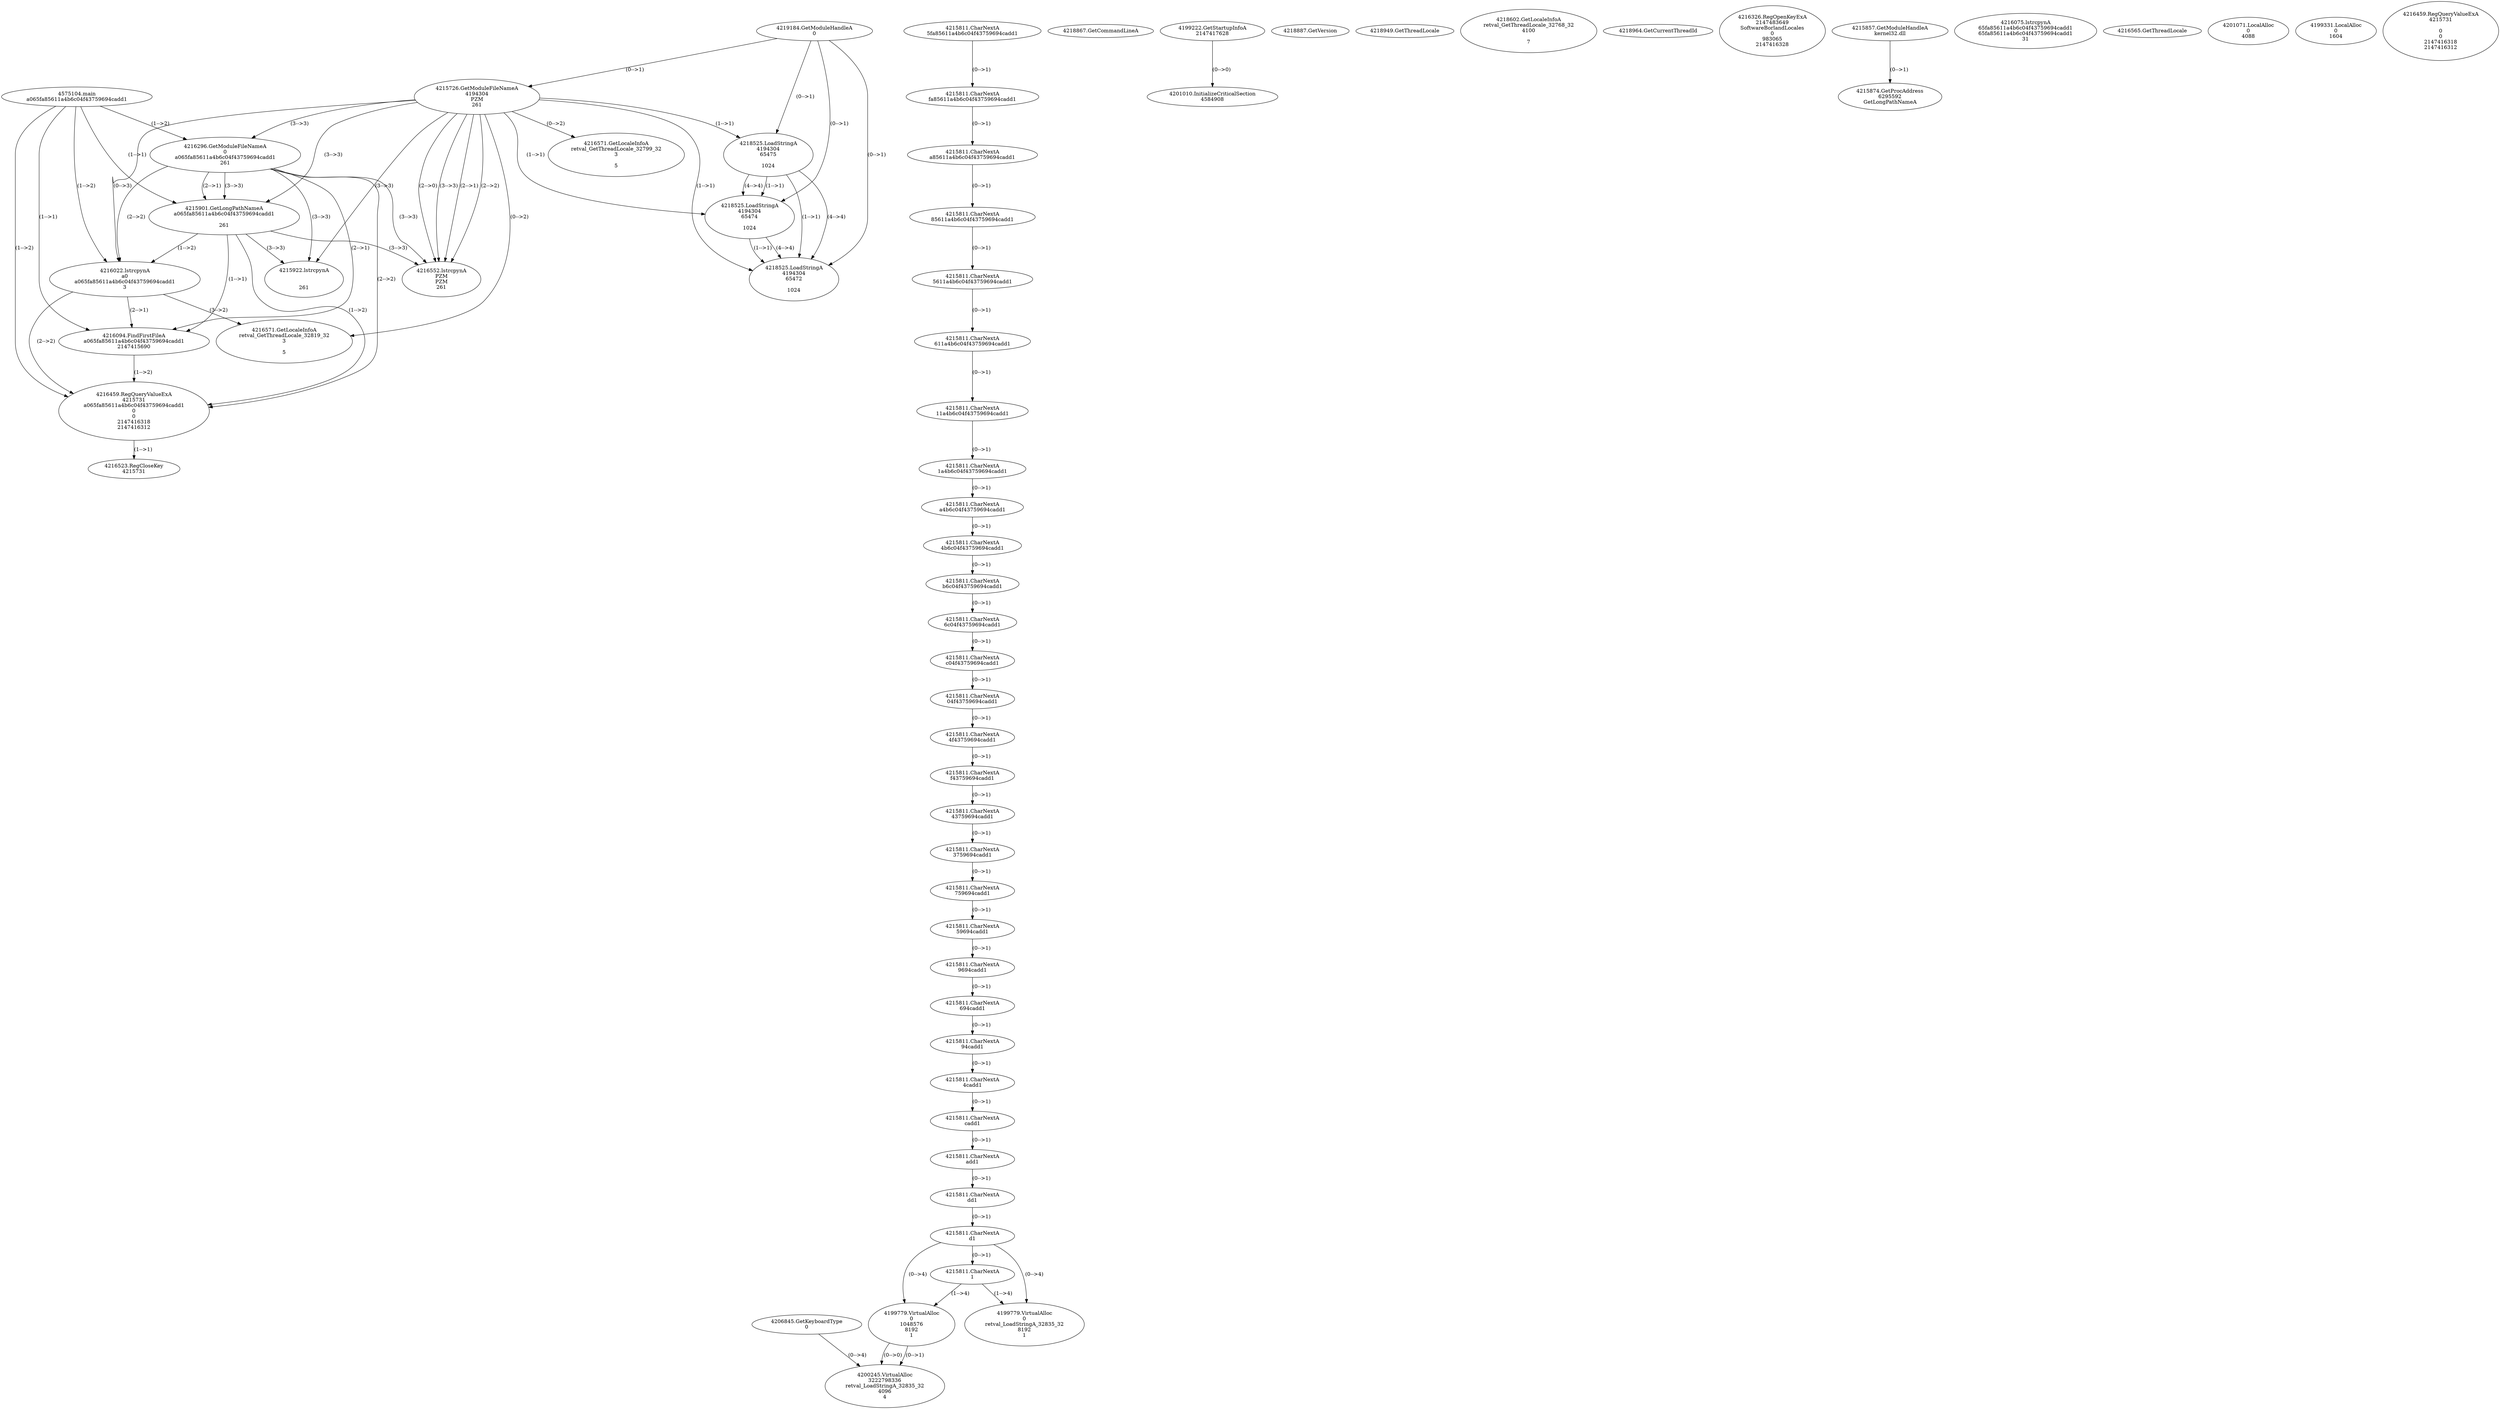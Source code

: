 // Global SCDG with merge call
digraph {
	0 [label="4575104.main
a065fa85611a4b6c04f43759694cadd1"]
	1 [label="4219184.GetModuleHandleA
0"]
	2 [label="4206845.GetKeyboardType
0"]
	3 [label="4218867.GetCommandLineA
"]
	4 [label="4199222.GetStartupInfoA
2147417628"]
	5 [label="4218887.GetVersion
"]
	6 [label="4218949.GetThreadLocale
"]
	7 [label="4218602.GetLocaleInfoA
retval_GetThreadLocale_32768_32
4100

7"]
	8 [label="4218964.GetCurrentThreadId
"]
	9 [label="4215726.GetModuleFileNameA
4194304
PZM
261"]
	1 -> 9 [label="(0-->1)"]
	10 [label="4216296.GetModuleFileNameA
0
a065fa85611a4b6c04f43759694cadd1
261"]
	0 -> 10 [label="(1-->2)"]
	9 -> 10 [label="(3-->3)"]
	11 [label="4216326.RegOpenKeyExA
2147483649
Software\Borland\Locales
0
983065
2147416328"]
	12 [label="4215857.GetModuleHandleA
kernel32.dll"]
	13 [label="4215874.GetProcAddress
6295592
GetLongPathNameA"]
	12 -> 13 [label="(0-->1)"]
	14 [label="4215901.GetLongPathNameA
a065fa85611a4b6c04f43759694cadd1

261"]
	0 -> 14 [label="(1-->1)"]
	10 -> 14 [label="(2-->1)"]
	9 -> 14 [label="(3-->3)"]
	10 -> 14 [label="(3-->3)"]
	15 [label="4216022.lstrcpynA
a0
a065fa85611a4b6c04f43759694cadd1
3"]
	0 -> 15 [label="(1-->2)"]
	10 -> 15 [label="(2-->2)"]
	14 -> 15 [label="(1-->2)"]
	9 -> 15 [label="(0-->3)"]
	16 [label="4215811.CharNextA
5fa85611a4b6c04f43759694cadd1"]
	17 [label="4215811.CharNextA
fa85611a4b6c04f43759694cadd1"]
	16 -> 17 [label="(0-->1)"]
	18 [label="4215811.CharNextA
a85611a4b6c04f43759694cadd1"]
	17 -> 18 [label="(0-->1)"]
	19 [label="4215811.CharNextA
85611a4b6c04f43759694cadd1"]
	18 -> 19 [label="(0-->1)"]
	20 [label="4215811.CharNextA
5611a4b6c04f43759694cadd1"]
	19 -> 20 [label="(0-->1)"]
	21 [label="4215811.CharNextA
611a4b6c04f43759694cadd1"]
	20 -> 21 [label="(0-->1)"]
	22 [label="4215811.CharNextA
11a4b6c04f43759694cadd1"]
	21 -> 22 [label="(0-->1)"]
	23 [label="4215811.CharNextA
1a4b6c04f43759694cadd1"]
	22 -> 23 [label="(0-->1)"]
	24 [label="4215811.CharNextA
a4b6c04f43759694cadd1"]
	23 -> 24 [label="(0-->1)"]
	25 [label="4215811.CharNextA
4b6c04f43759694cadd1"]
	24 -> 25 [label="(0-->1)"]
	26 [label="4215811.CharNextA
b6c04f43759694cadd1"]
	25 -> 26 [label="(0-->1)"]
	27 [label="4215811.CharNextA
6c04f43759694cadd1"]
	26 -> 27 [label="(0-->1)"]
	28 [label="4215811.CharNextA
c04f43759694cadd1"]
	27 -> 28 [label="(0-->1)"]
	29 [label="4215811.CharNextA
04f43759694cadd1"]
	28 -> 29 [label="(0-->1)"]
	30 [label="4215811.CharNextA
4f43759694cadd1"]
	29 -> 30 [label="(0-->1)"]
	31 [label="4215811.CharNextA
f43759694cadd1"]
	30 -> 31 [label="(0-->1)"]
	32 [label="4215811.CharNextA
43759694cadd1"]
	31 -> 32 [label="(0-->1)"]
	33 [label="4215811.CharNextA
3759694cadd1"]
	32 -> 33 [label="(0-->1)"]
	34 [label="4215811.CharNextA
759694cadd1"]
	33 -> 34 [label="(0-->1)"]
	35 [label="4215811.CharNextA
59694cadd1"]
	34 -> 35 [label="(0-->1)"]
	36 [label="4215811.CharNextA
9694cadd1"]
	35 -> 36 [label="(0-->1)"]
	37 [label="4215811.CharNextA
694cadd1"]
	36 -> 37 [label="(0-->1)"]
	38 [label="4215811.CharNextA
94cadd1"]
	37 -> 38 [label="(0-->1)"]
	39 [label="4215811.CharNextA
4cadd1"]
	38 -> 39 [label="(0-->1)"]
	40 [label="4215811.CharNextA
cadd1"]
	39 -> 40 [label="(0-->1)"]
	41 [label="4215811.CharNextA
add1"]
	40 -> 41 [label="(0-->1)"]
	42 [label="4215811.CharNextA
dd1"]
	41 -> 42 [label="(0-->1)"]
	43 [label="4215811.CharNextA
d1"]
	42 -> 43 [label="(0-->1)"]
	44 [label="4215811.CharNextA
1"]
	43 -> 44 [label="(0-->1)"]
	45 [label="4216075.lstrcpynA
65fa85611a4b6c04f43759694cadd1
65fa85611a4b6c04f43759694cadd1
31"]
	46 [label="4216094.FindFirstFileA
a065fa85611a4b6c04f43759694cadd1
2147415690"]
	0 -> 46 [label="(1-->1)"]
	10 -> 46 [label="(2-->1)"]
	14 -> 46 [label="(1-->1)"]
	15 -> 46 [label="(2-->1)"]
	47 [label="4216459.RegQueryValueExA
4215731
a065fa85611a4b6c04f43759694cadd1
0
0
2147416318
2147416312"]
	0 -> 47 [label="(1-->2)"]
	10 -> 47 [label="(2-->2)"]
	14 -> 47 [label="(1-->2)"]
	15 -> 47 [label="(2-->2)"]
	46 -> 47 [label="(1-->2)"]
	48 [label="4216523.RegCloseKey
4215731"]
	47 -> 48 [label="(1-->1)"]
	49 [label="4216552.lstrcpynA
PZM
PZM
261"]
	9 -> 49 [label="(2-->1)"]
	9 -> 49 [label="(2-->2)"]
	9 -> 49 [label="(3-->3)"]
	10 -> 49 [label="(3-->3)"]
	14 -> 49 [label="(3-->3)"]
	9 -> 49 [label="(2-->0)"]
	50 [label="4216565.GetThreadLocale
"]
	51 [label="4216571.GetLocaleInfoA
retval_GetThreadLocale_32819_32
3

5"]
	9 -> 51 [label="(0-->2)"]
	15 -> 51 [label="(3-->2)"]
	52 [label="4218525.LoadStringA
4194304
65475

1024"]
	1 -> 52 [label="(0-->1)"]
	9 -> 52 [label="(1-->1)"]
	53 [label="4218525.LoadStringA
4194304
65474

1024"]
	1 -> 53 [label="(0-->1)"]
	9 -> 53 [label="(1-->1)"]
	52 -> 53 [label="(1-->1)"]
	52 -> 53 [label="(4-->4)"]
	54 [label="4218525.LoadStringA
4194304
65472

1024"]
	1 -> 54 [label="(0-->1)"]
	9 -> 54 [label="(1-->1)"]
	52 -> 54 [label="(1-->1)"]
	53 -> 54 [label="(1-->1)"]
	52 -> 54 [label="(4-->4)"]
	53 -> 54 [label="(4-->4)"]
	55 [label="4201010.InitializeCriticalSection
4584908"]
	4 -> 55 [label="(0-->0)"]
	56 [label="4201071.LocalAlloc
0
4088"]
	57 [label="4199779.VirtualAlloc
0
1048576
8192
1"]
	43 -> 57 [label="(0-->4)"]
	44 -> 57 [label="(1-->4)"]
	58 [label="4199331.LocalAlloc
0
1604"]
	59 [label="4200245.VirtualAlloc
3222798336
retval_LoadStringA_32835_32
4096
4"]
	57 -> 59 [label="(0-->1)"]
	2 -> 59 [label="(0-->4)"]
	57 -> 59 [label="(0-->0)"]
	60 [label="4199779.VirtualAlloc
0
retval_LoadStringA_32835_32
8192
1"]
	43 -> 60 [label="(0-->4)"]
	44 -> 60 [label="(1-->4)"]
	61 [label="4215922.lstrcpynA


261"]
	9 -> 61 [label="(3-->3)"]
	10 -> 61 [label="(3-->3)"]
	14 -> 61 [label="(3-->3)"]
	62 [label="4216459.RegQueryValueExA
4215731

0
0
2147416318
2147416312"]
	63 [label="4216571.GetLocaleInfoA
retval_GetThreadLocale_32799_32
3

5"]
	9 -> 63 [label="(0-->2)"]
}
